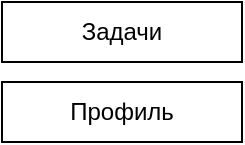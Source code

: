 <mxfile version="24.2.5" type="device">
  <diagram name="Страница — 1" id="WPum3ufx6oZ7cKAZoU2x">
    <mxGraphModel dx="879" dy="720" grid="1" gridSize="10" guides="1" tooltips="1" connect="1" arrows="1" fold="1" page="1" pageScale="1" pageWidth="1169" pageHeight="827" math="0" shadow="0">
      <root>
        <mxCell id="0" />
        <mxCell id="1" parent="0" />
        <mxCell id="YLL94DUmb6NX25gYd1vz-2" value="Профиль" style="rounded=0;whiteSpace=wrap;html=1;" vertex="1" parent="1">
          <mxGeometry x="120" y="250" width="120" height="30" as="geometry" />
        </mxCell>
        <mxCell id="YLL94DUmb6NX25gYd1vz-4" value="Задачи" style="rounded=0;whiteSpace=wrap;html=1;" vertex="1" parent="1">
          <mxGeometry x="120" y="210" width="120" height="30" as="geometry" />
        </mxCell>
      </root>
    </mxGraphModel>
  </diagram>
</mxfile>
